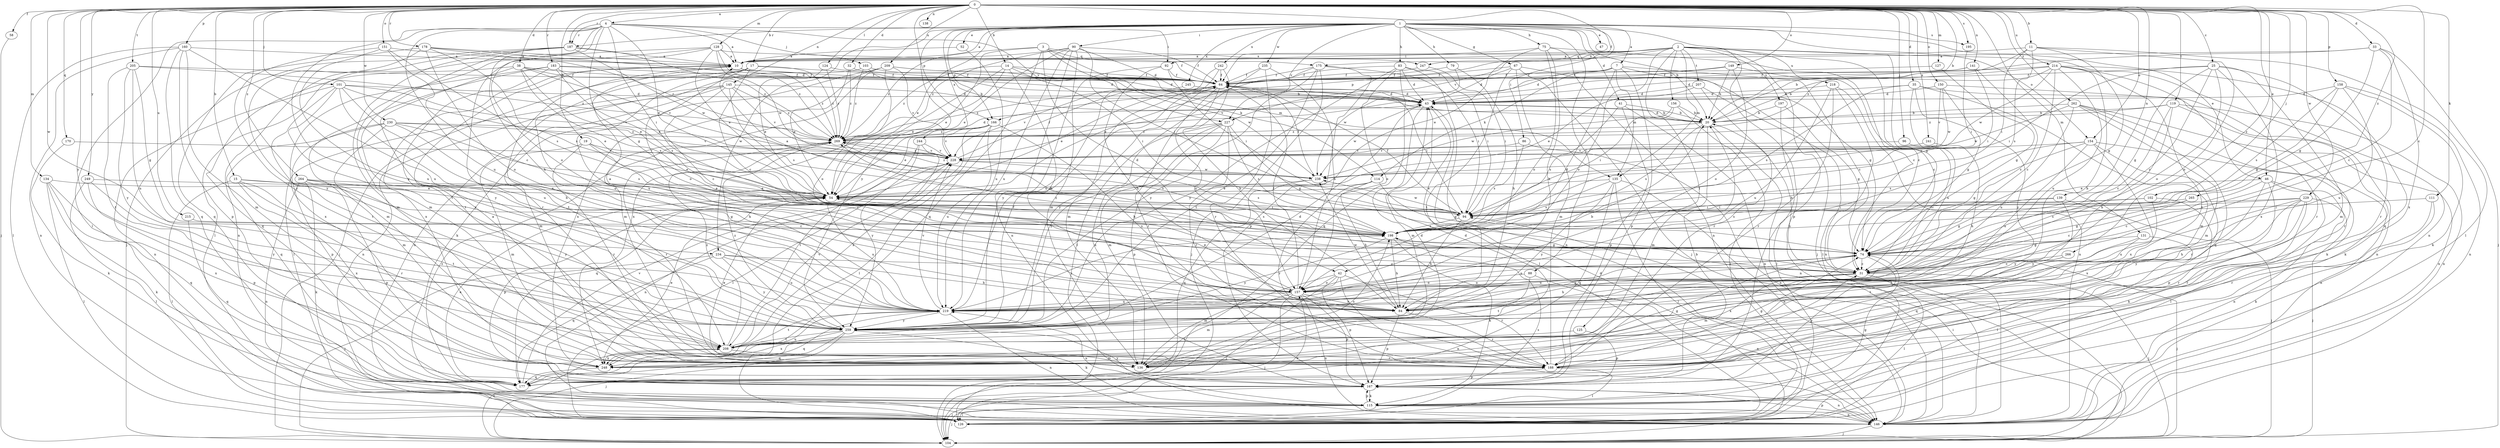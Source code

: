 strict digraph  {
0;
1;
2;
3;
4;
7;
10;
11;
14;
15;
17;
19;
20;
25;
31;
32;
33;
35;
38;
41;
42;
43;
46;
47;
52;
54;
58;
64;
67;
74;
75;
79;
83;
84;
86;
88;
90;
92;
94;
96;
101;
102;
103;
104;
111;
114;
115;
119;
124;
125;
126;
127;
128;
131;
134;
135;
136;
138;
139;
141;
145;
146;
149;
150;
151;
154;
156;
157;
158;
160;
166;
167;
170;
175;
177;
178;
183;
187;
188;
195;
197;
198;
205;
207;
208;
209;
214;
215;
218;
219;
227;
228;
229;
230;
234;
235;
238;
241;
242;
244;
245;
247;
248;
249;
259;
262;
264;
265;
266;
269;
0 -> 4  [label=a];
0 -> 11  [label=b];
0 -> 14  [label=b];
0 -> 15  [label=b];
0 -> 17  [label=b];
0 -> 19  [label=b];
0 -> 20  [label=b];
0 -> 25  [label=c];
0 -> 31  [label=c];
0 -> 32  [label=d];
0 -> 33  [label=d];
0 -> 35  [label=d];
0 -> 38  [label=d];
0 -> 46  [label=e];
0 -> 58  [label=f];
0 -> 64  [label=f];
0 -> 96  [label=j];
0 -> 101  [label=j];
0 -> 102  [label=j];
0 -> 111  [label=k];
0 -> 119  [label=l];
0 -> 124  [label=l];
0 -> 127  [label=m];
0 -> 128  [label=m];
0 -> 131  [label=m];
0 -> 134  [label=m];
0 -> 138  [label=n];
0 -> 139  [label=n];
0 -> 141  [label=n];
0 -> 145  [label=n];
0 -> 149  [label=o];
0 -> 150  [label=o];
0 -> 151  [label=o];
0 -> 154  [label=o];
0 -> 158  [label=p];
0 -> 160  [label=p];
0 -> 166  [label=p];
0 -> 170  [label=q];
0 -> 178  [label=r];
0 -> 183  [label=r];
0 -> 187  [label=r];
0 -> 195  [label=s];
0 -> 205  [label=t];
0 -> 209  [label=u];
0 -> 214  [label=u];
0 -> 215  [label=u];
0 -> 229  [label=w];
0 -> 230  [label=w];
0 -> 234  [label=w];
0 -> 241  [label=x];
0 -> 249  [label=y];
0 -> 259  [label=y];
0 -> 262  [label=z];
0 -> 264  [label=z];
0 -> 265  [label=z];
0 -> 266  [label=z];
1 -> 7  [label=a];
1 -> 10  [label=a];
1 -> 20  [label=b];
1 -> 41  [label=d];
1 -> 46  [label=e];
1 -> 47  [label=e];
1 -> 52  [label=e];
1 -> 54  [label=e];
1 -> 67  [label=g];
1 -> 75  [label=h];
1 -> 79  [label=h];
1 -> 83  [label=h];
1 -> 86  [label=i];
1 -> 88  [label=i];
1 -> 90  [label=i];
1 -> 146  [label=n];
1 -> 154  [label=o];
1 -> 166  [label=p];
1 -> 187  [label=r];
1 -> 195  [label=s];
1 -> 227  [label=v];
1 -> 234  [label=w];
1 -> 235  [label=w];
1 -> 242  [label=x];
1 -> 244  [label=x];
1 -> 245  [label=x];
1 -> 259  [label=y];
2 -> 31  [label=c];
2 -> 74  [label=g];
2 -> 92  [label=i];
2 -> 125  [label=l];
2 -> 135  [label=m];
2 -> 146  [label=n];
2 -> 156  [label=o];
2 -> 157  [label=o];
2 -> 166  [label=p];
2 -> 167  [label=p];
2 -> 175  [label=q];
2 -> 197  [label=s];
2 -> 207  [label=t];
2 -> 218  [label=u];
2 -> 227  [label=v];
2 -> 247  [label=x];
3 -> 42  [label=d];
3 -> 54  [label=e];
3 -> 114  [label=k];
3 -> 135  [label=m];
3 -> 175  [label=q];
3 -> 177  [label=q];
3 -> 247  [label=x];
3 -> 269  [label=z];
4 -> 10  [label=a];
4 -> 54  [label=e];
4 -> 74  [label=g];
4 -> 84  [label=h];
4 -> 92  [label=i];
4 -> 94  [label=i];
4 -> 103  [label=j];
4 -> 126  [label=l];
4 -> 157  [label=o];
4 -> 187  [label=r];
4 -> 219  [label=u];
4 -> 227  [label=v];
4 -> 259  [label=y];
7 -> 31  [label=c];
7 -> 42  [label=d];
7 -> 43  [label=d];
7 -> 64  [label=f];
7 -> 104  [label=j];
7 -> 114  [label=k];
7 -> 135  [label=m];
7 -> 167  [label=p];
10 -> 64  [label=f];
10 -> 208  [label=t];
10 -> 248  [label=x];
10 -> 269  [label=z];
11 -> 10  [label=a];
11 -> 74  [label=g];
11 -> 94  [label=i];
11 -> 126  [label=l];
11 -> 157  [label=o];
11 -> 198  [label=s];
11 -> 269  [label=z];
14 -> 54  [label=e];
14 -> 64  [label=f];
14 -> 84  [label=h];
14 -> 94  [label=i];
14 -> 238  [label=w];
14 -> 248  [label=x];
14 -> 269  [label=z];
15 -> 54  [label=e];
15 -> 74  [label=g];
15 -> 126  [label=l];
15 -> 188  [label=r];
15 -> 208  [label=t];
15 -> 248  [label=x];
17 -> 31  [label=c];
17 -> 64  [label=f];
17 -> 104  [label=j];
17 -> 146  [label=n];
17 -> 157  [label=o];
17 -> 219  [label=u];
17 -> 269  [label=z];
19 -> 31  [label=c];
19 -> 54  [label=e];
19 -> 136  [label=m];
19 -> 188  [label=r];
19 -> 228  [label=v];
20 -> 43  [label=d];
20 -> 136  [label=m];
20 -> 146  [label=n];
20 -> 198  [label=s];
20 -> 269  [label=z];
25 -> 31  [label=c];
25 -> 64  [label=f];
25 -> 74  [label=g];
25 -> 94  [label=i];
25 -> 136  [label=m];
25 -> 157  [label=o];
25 -> 188  [label=r];
25 -> 248  [label=x];
31 -> 20  [label=b];
31 -> 84  [label=h];
31 -> 104  [label=j];
31 -> 126  [label=l];
31 -> 136  [label=m];
31 -> 157  [label=o];
32 -> 54  [label=e];
32 -> 64  [label=f];
32 -> 269  [label=z];
33 -> 10  [label=a];
33 -> 20  [label=b];
33 -> 31  [label=c];
33 -> 74  [label=g];
33 -> 104  [label=j];
33 -> 248  [label=x];
35 -> 43  [label=d];
35 -> 136  [label=m];
35 -> 146  [label=n];
35 -> 198  [label=s];
35 -> 219  [label=u];
35 -> 259  [label=y];
38 -> 20  [label=b];
38 -> 54  [label=e];
38 -> 64  [label=f];
38 -> 177  [label=q];
38 -> 198  [label=s];
38 -> 228  [label=v];
38 -> 259  [label=y];
41 -> 20  [label=b];
41 -> 146  [label=n];
41 -> 167  [label=p];
41 -> 198  [label=s];
42 -> 104  [label=j];
42 -> 136  [label=m];
42 -> 146  [label=n];
42 -> 157  [label=o];
42 -> 167  [label=p];
42 -> 188  [label=r];
43 -> 20  [label=b];
43 -> 126  [label=l];
43 -> 136  [label=m];
43 -> 238  [label=w];
46 -> 31  [label=c];
46 -> 54  [label=e];
46 -> 126  [label=l];
46 -> 146  [label=n];
46 -> 167  [label=p];
46 -> 248  [label=x];
52 -> 10  [label=a];
52 -> 219  [label=u];
54 -> 94  [label=i];
54 -> 167  [label=p];
54 -> 198  [label=s];
54 -> 219  [label=u];
58 -> 104  [label=j];
64 -> 43  [label=d];
64 -> 54  [label=e];
64 -> 94  [label=i];
64 -> 157  [label=o];
64 -> 188  [label=r];
64 -> 259  [label=y];
64 -> 269  [label=z];
67 -> 43  [label=d];
67 -> 64  [label=f];
67 -> 74  [label=g];
67 -> 104  [label=j];
67 -> 136  [label=m];
67 -> 208  [label=t];
74 -> 31  [label=c];
74 -> 104  [label=j];
74 -> 157  [label=o];
74 -> 167  [label=p];
74 -> 219  [label=u];
74 -> 269  [label=z];
75 -> 10  [label=a];
75 -> 31  [label=c];
75 -> 54  [label=e];
75 -> 84  [label=h];
75 -> 146  [label=n];
75 -> 157  [label=o];
79 -> 64  [label=f];
79 -> 84  [label=h];
79 -> 238  [label=w];
83 -> 43  [label=d];
83 -> 64  [label=f];
83 -> 94  [label=i];
83 -> 146  [label=n];
83 -> 157  [label=o];
83 -> 177  [label=q];
83 -> 259  [label=y];
84 -> 74  [label=g];
84 -> 167  [label=p];
84 -> 188  [label=r];
84 -> 238  [label=w];
86 -> 146  [label=n];
86 -> 198  [label=s];
86 -> 228  [label=v];
88 -> 146  [label=n];
88 -> 157  [label=o];
88 -> 208  [label=t];
90 -> 10  [label=a];
90 -> 43  [label=d];
90 -> 54  [label=e];
90 -> 64  [label=f];
90 -> 94  [label=i];
90 -> 136  [label=m];
90 -> 146  [label=n];
90 -> 219  [label=u];
90 -> 269  [label=z];
92 -> 64  [label=f];
92 -> 84  [label=h];
92 -> 94  [label=i];
92 -> 259  [label=y];
94 -> 10  [label=a];
94 -> 64  [label=f];
94 -> 84  [label=h];
94 -> 198  [label=s];
94 -> 238  [label=w];
96 -> 31  [label=c];
96 -> 228  [label=v];
101 -> 43  [label=d];
101 -> 54  [label=e];
101 -> 84  [label=h];
101 -> 146  [label=n];
101 -> 208  [label=t];
101 -> 219  [label=u];
101 -> 228  [label=v];
101 -> 259  [label=y];
102 -> 94  [label=i];
102 -> 188  [label=r];
102 -> 198  [label=s];
102 -> 259  [label=y];
103 -> 20  [label=b];
103 -> 64  [label=f];
103 -> 219  [label=u];
103 -> 269  [label=z];
104 -> 43  [label=d];
104 -> 94  [label=i];
104 -> 208  [label=t];
111 -> 94  [label=i];
111 -> 115  [label=k];
111 -> 188  [label=r];
114 -> 54  [label=e];
114 -> 74  [label=g];
114 -> 84  [label=h];
114 -> 188  [label=r];
115 -> 74  [label=g];
115 -> 104  [label=j];
115 -> 126  [label=l];
115 -> 146  [label=n];
115 -> 167  [label=p];
115 -> 219  [label=u];
119 -> 20  [label=b];
119 -> 31  [label=c];
119 -> 84  [label=h];
119 -> 115  [label=k];
119 -> 146  [label=n];
119 -> 269  [label=z];
124 -> 54  [label=e];
124 -> 64  [label=f];
124 -> 269  [label=z];
125 -> 167  [label=p];
125 -> 208  [label=t];
126 -> 157  [label=o];
126 -> 198  [label=s];
127 -> 64  [label=f];
127 -> 74  [label=g];
128 -> 10  [label=a];
128 -> 54  [label=e];
128 -> 64  [label=f];
128 -> 126  [label=l];
128 -> 136  [label=m];
128 -> 188  [label=r];
128 -> 238  [label=w];
128 -> 269  [label=z];
131 -> 74  [label=g];
131 -> 126  [label=l];
131 -> 177  [label=q];
131 -> 208  [label=t];
134 -> 54  [label=e];
134 -> 115  [label=k];
134 -> 126  [label=l];
134 -> 177  [label=q];
134 -> 248  [label=x];
135 -> 54  [label=e];
135 -> 126  [label=l];
135 -> 146  [label=n];
135 -> 177  [label=q];
135 -> 198  [label=s];
135 -> 259  [label=y];
136 -> 10  [label=a];
136 -> 43  [label=d];
136 -> 54  [label=e];
136 -> 74  [label=g];
136 -> 198  [label=s];
139 -> 74  [label=g];
139 -> 94  [label=i];
139 -> 104  [label=j];
139 -> 259  [label=y];
141 -> 31  [label=c];
141 -> 64  [label=f];
141 -> 94  [label=i];
141 -> 269  [label=z];
145 -> 31  [label=c];
145 -> 43  [label=d];
145 -> 126  [label=l];
145 -> 136  [label=m];
145 -> 146  [label=n];
145 -> 198  [label=s];
145 -> 228  [label=v];
145 -> 269  [label=z];
146 -> 104  [label=j];
146 -> 167  [label=p];
149 -> 20  [label=b];
149 -> 31  [label=c];
149 -> 64  [label=f];
149 -> 157  [label=o];
149 -> 228  [label=v];
150 -> 43  [label=d];
150 -> 74  [label=g];
150 -> 188  [label=r];
150 -> 228  [label=v];
150 -> 238  [label=w];
151 -> 10  [label=a];
151 -> 31  [label=c];
151 -> 198  [label=s];
151 -> 219  [label=u];
151 -> 259  [label=y];
154 -> 74  [label=g];
154 -> 146  [label=n];
154 -> 188  [label=r];
154 -> 198  [label=s];
154 -> 219  [label=u];
154 -> 228  [label=v];
154 -> 248  [label=x];
156 -> 20  [label=b];
156 -> 94  [label=i];
156 -> 126  [label=l];
156 -> 238  [label=w];
157 -> 10  [label=a];
157 -> 54  [label=e];
157 -> 64  [label=f];
157 -> 84  [label=h];
157 -> 104  [label=j];
157 -> 136  [label=m];
157 -> 146  [label=n];
157 -> 167  [label=p];
157 -> 219  [label=u];
158 -> 43  [label=d];
158 -> 74  [label=g];
158 -> 115  [label=k];
158 -> 146  [label=n];
158 -> 198  [label=s];
158 -> 219  [label=u];
160 -> 10  [label=a];
160 -> 126  [label=l];
160 -> 136  [label=m];
160 -> 146  [label=n];
160 -> 167  [label=p];
160 -> 177  [label=q];
160 -> 219  [label=u];
166 -> 54  [label=e];
166 -> 84  [label=h];
166 -> 126  [label=l];
166 -> 219  [label=u];
166 -> 228  [label=v];
166 -> 248  [label=x];
166 -> 269  [label=z];
167 -> 20  [label=b];
167 -> 104  [label=j];
167 -> 115  [label=k];
167 -> 146  [label=n];
167 -> 259  [label=y];
170 -> 115  [label=k];
170 -> 228  [label=v];
175 -> 54  [label=e];
175 -> 64  [label=f];
175 -> 94  [label=i];
175 -> 104  [label=j];
175 -> 167  [label=p];
175 -> 208  [label=t];
175 -> 259  [label=y];
177 -> 54  [label=e];
177 -> 228  [label=v];
177 -> 269  [label=z];
178 -> 10  [label=a];
178 -> 43  [label=d];
178 -> 157  [label=o];
178 -> 177  [label=q];
178 -> 198  [label=s];
178 -> 259  [label=y];
178 -> 269  [label=z];
183 -> 43  [label=d];
183 -> 54  [label=e];
183 -> 64  [label=f];
183 -> 136  [label=m];
183 -> 198  [label=s];
183 -> 208  [label=t];
183 -> 248  [label=x];
187 -> 10  [label=a];
187 -> 104  [label=j];
187 -> 136  [label=m];
187 -> 146  [label=n];
187 -> 208  [label=t];
187 -> 238  [label=w];
187 -> 269  [label=z];
188 -> 31  [label=c];
188 -> 43  [label=d];
188 -> 74  [label=g];
188 -> 126  [label=l];
188 -> 167  [label=p];
195 -> 94  [label=i];
197 -> 20  [label=b];
197 -> 74  [label=g];
197 -> 126  [label=l];
198 -> 74  [label=g];
198 -> 84  [label=h];
198 -> 115  [label=k];
198 -> 259  [label=y];
205 -> 64  [label=f];
205 -> 74  [label=g];
205 -> 208  [label=t];
205 -> 219  [label=u];
205 -> 259  [label=y];
205 -> 269  [label=z];
207 -> 43  [label=d];
207 -> 54  [label=e];
207 -> 146  [label=n];
207 -> 188  [label=r];
208 -> 136  [label=m];
208 -> 188  [label=r];
208 -> 228  [label=v];
208 -> 248  [label=x];
208 -> 269  [label=z];
209 -> 43  [label=d];
209 -> 64  [label=f];
209 -> 115  [label=k];
209 -> 136  [label=m];
209 -> 157  [label=o];
209 -> 228  [label=v];
209 -> 248  [label=x];
214 -> 20  [label=b];
214 -> 31  [label=c];
214 -> 43  [label=d];
214 -> 64  [label=f];
214 -> 84  [label=h];
214 -> 177  [label=q];
214 -> 188  [label=r];
214 -> 208  [label=t];
214 -> 219  [label=u];
214 -> 238  [label=w];
215 -> 177  [label=q];
215 -> 198  [label=s];
218 -> 43  [label=d];
218 -> 126  [label=l];
218 -> 146  [label=n];
218 -> 188  [label=r];
218 -> 219  [label=u];
219 -> 20  [label=b];
219 -> 146  [label=n];
219 -> 177  [label=q];
219 -> 198  [label=s];
219 -> 208  [label=t];
219 -> 228  [label=v];
219 -> 259  [label=y];
227 -> 74  [label=g];
227 -> 136  [label=m];
227 -> 167  [label=p];
227 -> 188  [label=r];
227 -> 198  [label=s];
227 -> 248  [label=x];
227 -> 259  [label=y];
227 -> 269  [label=z];
228 -> 64  [label=f];
228 -> 146  [label=n];
228 -> 177  [label=q];
228 -> 198  [label=s];
228 -> 238  [label=w];
228 -> 269  [label=z];
229 -> 84  [label=h];
229 -> 94  [label=i];
229 -> 104  [label=j];
229 -> 115  [label=k];
229 -> 188  [label=r];
229 -> 198  [label=s];
229 -> 219  [label=u];
229 -> 259  [label=y];
230 -> 84  [label=h];
230 -> 136  [label=m];
230 -> 167  [label=p];
230 -> 177  [label=q];
230 -> 198  [label=s];
230 -> 228  [label=v];
230 -> 269  [label=z];
234 -> 31  [label=c];
234 -> 84  [label=h];
234 -> 104  [label=j];
234 -> 177  [label=q];
234 -> 219  [label=u];
234 -> 259  [label=y];
235 -> 64  [label=f];
235 -> 126  [label=l];
235 -> 157  [label=o];
235 -> 188  [label=r];
238 -> 54  [label=e];
238 -> 64  [label=f];
238 -> 177  [label=q];
238 -> 269  [label=z];
241 -> 84  [label=h];
241 -> 228  [label=v];
242 -> 64  [label=f];
242 -> 84  [label=h];
242 -> 136  [label=m];
242 -> 219  [label=u];
244 -> 126  [label=l];
244 -> 208  [label=t];
244 -> 228  [label=v];
244 -> 259  [label=y];
245 -> 43  [label=d];
245 -> 228  [label=v];
247 -> 64  [label=f];
247 -> 94  [label=i];
248 -> 54  [label=e];
248 -> 177  [label=q];
248 -> 219  [label=u];
249 -> 54  [label=e];
249 -> 126  [label=l];
249 -> 167  [label=p];
249 -> 259  [label=y];
259 -> 43  [label=d];
259 -> 64  [label=f];
259 -> 104  [label=j];
259 -> 115  [label=k];
259 -> 177  [label=q];
259 -> 208  [label=t];
259 -> 248  [label=x];
259 -> 269  [label=z];
262 -> 20  [label=b];
262 -> 115  [label=k];
262 -> 136  [label=m];
262 -> 146  [label=n];
262 -> 177  [label=q];
262 -> 219  [label=u];
262 -> 238  [label=w];
264 -> 31  [label=c];
264 -> 54  [label=e];
264 -> 115  [label=k];
264 -> 146  [label=n];
264 -> 167  [label=p];
264 -> 259  [label=y];
265 -> 31  [label=c];
265 -> 74  [label=g];
265 -> 94  [label=i];
266 -> 31  [label=c];
266 -> 84  [label=h];
266 -> 248  [label=x];
269 -> 43  [label=d];
269 -> 188  [label=r];
269 -> 198  [label=s];
269 -> 228  [label=v];
}

